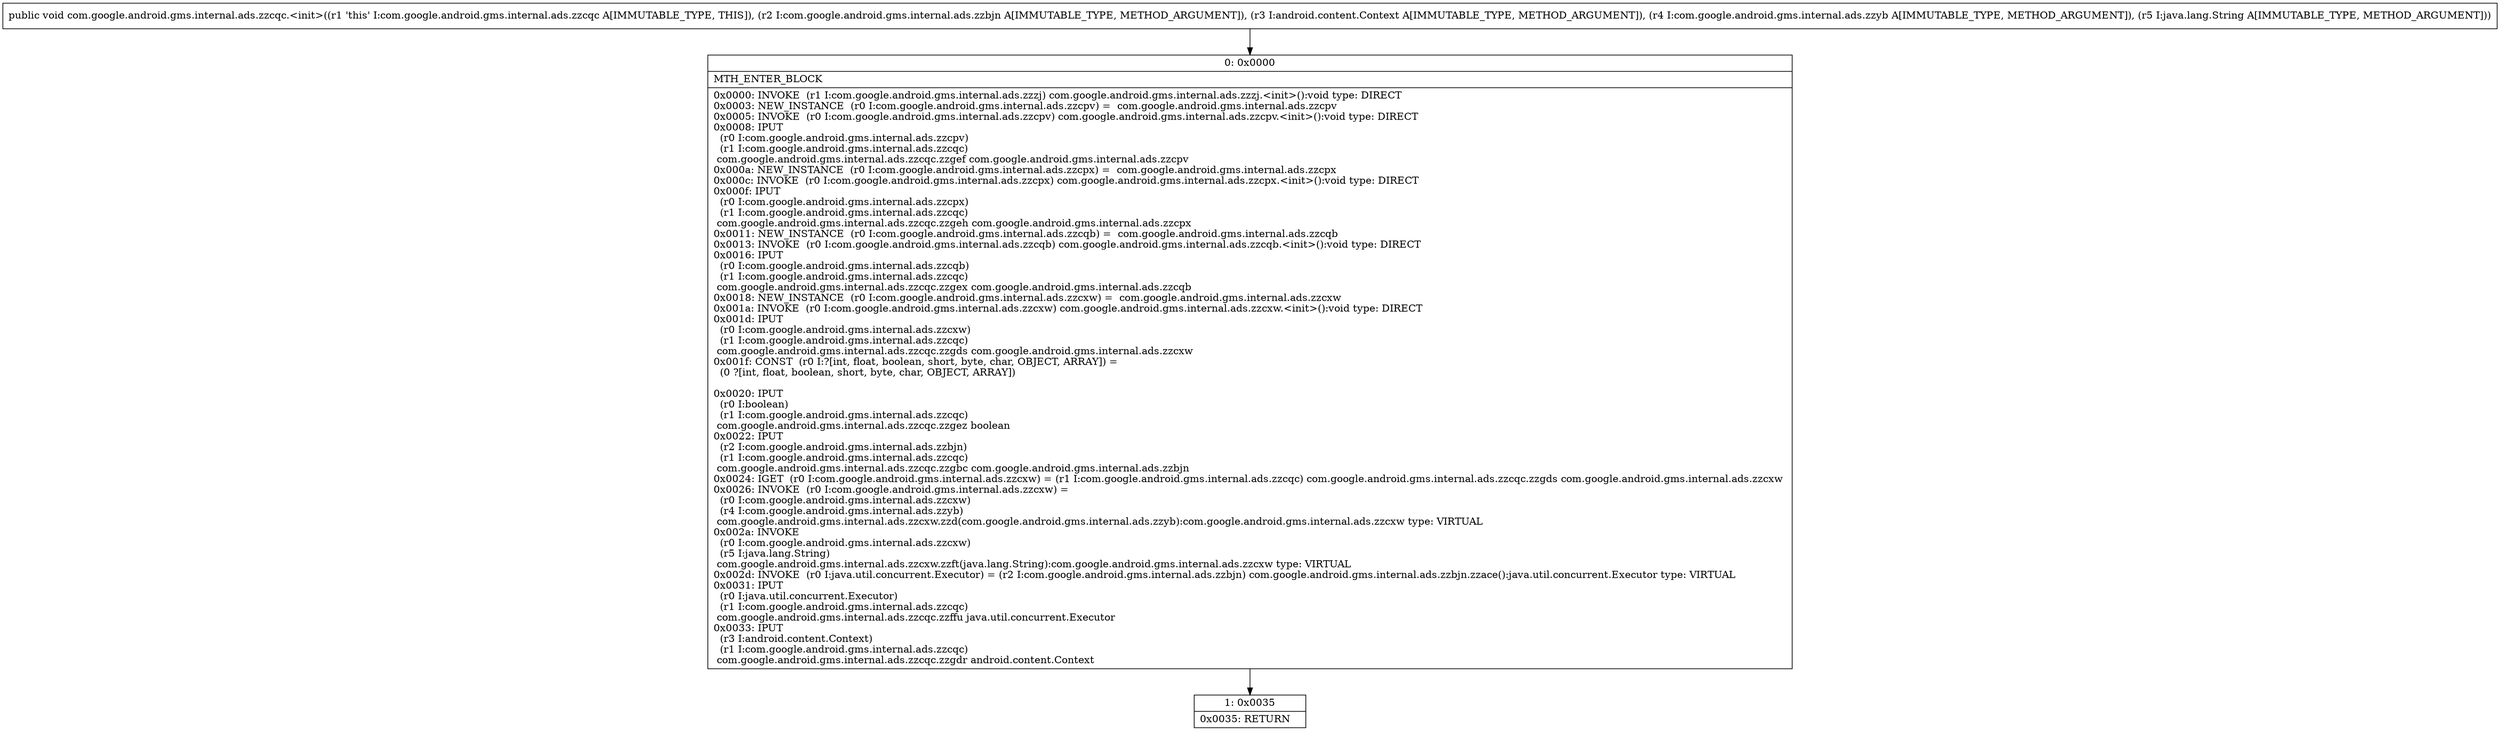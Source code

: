digraph "CFG forcom.google.android.gms.internal.ads.zzcqc.\<init\>(Lcom\/google\/android\/gms\/internal\/ads\/zzbjn;Landroid\/content\/Context;Lcom\/google\/android\/gms\/internal\/ads\/zzyb;Ljava\/lang\/String;)V" {
Node_0 [shape=record,label="{0\:\ 0x0000|MTH_ENTER_BLOCK\l|0x0000: INVOKE  (r1 I:com.google.android.gms.internal.ads.zzzj) com.google.android.gms.internal.ads.zzzj.\<init\>():void type: DIRECT \l0x0003: NEW_INSTANCE  (r0 I:com.google.android.gms.internal.ads.zzcpv) =  com.google.android.gms.internal.ads.zzcpv \l0x0005: INVOKE  (r0 I:com.google.android.gms.internal.ads.zzcpv) com.google.android.gms.internal.ads.zzcpv.\<init\>():void type: DIRECT \l0x0008: IPUT  \l  (r0 I:com.google.android.gms.internal.ads.zzcpv)\l  (r1 I:com.google.android.gms.internal.ads.zzcqc)\l com.google.android.gms.internal.ads.zzcqc.zzgef com.google.android.gms.internal.ads.zzcpv \l0x000a: NEW_INSTANCE  (r0 I:com.google.android.gms.internal.ads.zzcpx) =  com.google.android.gms.internal.ads.zzcpx \l0x000c: INVOKE  (r0 I:com.google.android.gms.internal.ads.zzcpx) com.google.android.gms.internal.ads.zzcpx.\<init\>():void type: DIRECT \l0x000f: IPUT  \l  (r0 I:com.google.android.gms.internal.ads.zzcpx)\l  (r1 I:com.google.android.gms.internal.ads.zzcqc)\l com.google.android.gms.internal.ads.zzcqc.zzgeh com.google.android.gms.internal.ads.zzcpx \l0x0011: NEW_INSTANCE  (r0 I:com.google.android.gms.internal.ads.zzcqb) =  com.google.android.gms.internal.ads.zzcqb \l0x0013: INVOKE  (r0 I:com.google.android.gms.internal.ads.zzcqb) com.google.android.gms.internal.ads.zzcqb.\<init\>():void type: DIRECT \l0x0016: IPUT  \l  (r0 I:com.google.android.gms.internal.ads.zzcqb)\l  (r1 I:com.google.android.gms.internal.ads.zzcqc)\l com.google.android.gms.internal.ads.zzcqc.zzgex com.google.android.gms.internal.ads.zzcqb \l0x0018: NEW_INSTANCE  (r0 I:com.google.android.gms.internal.ads.zzcxw) =  com.google.android.gms.internal.ads.zzcxw \l0x001a: INVOKE  (r0 I:com.google.android.gms.internal.ads.zzcxw) com.google.android.gms.internal.ads.zzcxw.\<init\>():void type: DIRECT \l0x001d: IPUT  \l  (r0 I:com.google.android.gms.internal.ads.zzcxw)\l  (r1 I:com.google.android.gms.internal.ads.zzcqc)\l com.google.android.gms.internal.ads.zzcqc.zzgds com.google.android.gms.internal.ads.zzcxw \l0x001f: CONST  (r0 I:?[int, float, boolean, short, byte, char, OBJECT, ARRAY]) = \l  (0 ?[int, float, boolean, short, byte, char, OBJECT, ARRAY])\l \l0x0020: IPUT  \l  (r0 I:boolean)\l  (r1 I:com.google.android.gms.internal.ads.zzcqc)\l com.google.android.gms.internal.ads.zzcqc.zzgez boolean \l0x0022: IPUT  \l  (r2 I:com.google.android.gms.internal.ads.zzbjn)\l  (r1 I:com.google.android.gms.internal.ads.zzcqc)\l com.google.android.gms.internal.ads.zzcqc.zzgbc com.google.android.gms.internal.ads.zzbjn \l0x0024: IGET  (r0 I:com.google.android.gms.internal.ads.zzcxw) = (r1 I:com.google.android.gms.internal.ads.zzcqc) com.google.android.gms.internal.ads.zzcqc.zzgds com.google.android.gms.internal.ads.zzcxw \l0x0026: INVOKE  (r0 I:com.google.android.gms.internal.ads.zzcxw) = \l  (r0 I:com.google.android.gms.internal.ads.zzcxw)\l  (r4 I:com.google.android.gms.internal.ads.zzyb)\l com.google.android.gms.internal.ads.zzcxw.zzd(com.google.android.gms.internal.ads.zzyb):com.google.android.gms.internal.ads.zzcxw type: VIRTUAL \l0x002a: INVOKE  \l  (r0 I:com.google.android.gms.internal.ads.zzcxw)\l  (r5 I:java.lang.String)\l com.google.android.gms.internal.ads.zzcxw.zzft(java.lang.String):com.google.android.gms.internal.ads.zzcxw type: VIRTUAL \l0x002d: INVOKE  (r0 I:java.util.concurrent.Executor) = (r2 I:com.google.android.gms.internal.ads.zzbjn) com.google.android.gms.internal.ads.zzbjn.zzace():java.util.concurrent.Executor type: VIRTUAL \l0x0031: IPUT  \l  (r0 I:java.util.concurrent.Executor)\l  (r1 I:com.google.android.gms.internal.ads.zzcqc)\l com.google.android.gms.internal.ads.zzcqc.zzffu java.util.concurrent.Executor \l0x0033: IPUT  \l  (r3 I:android.content.Context)\l  (r1 I:com.google.android.gms.internal.ads.zzcqc)\l com.google.android.gms.internal.ads.zzcqc.zzgdr android.content.Context \l}"];
Node_1 [shape=record,label="{1\:\ 0x0035|0x0035: RETURN   \l}"];
MethodNode[shape=record,label="{public void com.google.android.gms.internal.ads.zzcqc.\<init\>((r1 'this' I:com.google.android.gms.internal.ads.zzcqc A[IMMUTABLE_TYPE, THIS]), (r2 I:com.google.android.gms.internal.ads.zzbjn A[IMMUTABLE_TYPE, METHOD_ARGUMENT]), (r3 I:android.content.Context A[IMMUTABLE_TYPE, METHOD_ARGUMENT]), (r4 I:com.google.android.gms.internal.ads.zzyb A[IMMUTABLE_TYPE, METHOD_ARGUMENT]), (r5 I:java.lang.String A[IMMUTABLE_TYPE, METHOD_ARGUMENT])) }"];
MethodNode -> Node_0;
Node_0 -> Node_1;
}

